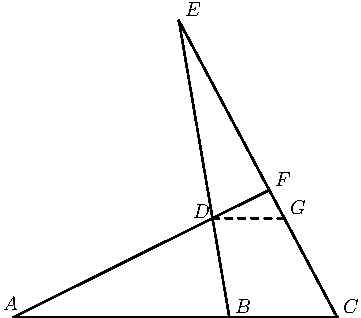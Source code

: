 import graph; size(6cm); real lsf=0.5; pen dps=linewidth(0.7)+fontsize(10); defaultpen(dps); pen ds=black; real xmin=-2.6165577145725303,xmax=8.879624588327825,ymin=-2.744744205268539,ymax=4.964354569055125; 
pair A=(0.,0.), B=(2.,0.), C=(3.,0.), D=(1.844210657752221,0.9163996677609755), F=(2.3711279885385697,1.1782281442641112), G=(2.5108773244188876,0.9163996677609755); 
draw(C--B,linewidth(0.8)); draw(B--A,linewidth(0.8)); draw(A--D,linewidth(0.8)); draw(B--D,linewidth(0.8)); draw(D--(1.5326319732566631,2.7491990032829263),linewidth(0.8)); draw((1.5326319732566631,2.7491990032829263)--C,linewidth(0.8)); draw(D--F,linewidth(0.8)); draw(D--G,linewidth(0.8)+linetype("4 4")); 
dot(A,linewidth(1.pt)+ds); label("$A$",(-0.12481867082965233,0.0438446162487725),NE*lsf); dot(B,linewidth(1.pt)+ds); label("$B$",(2.034088803893419,0.016858272814734),NE*lsf); dot(C,linewidth(1.pt)+ds); label("$C$",(3.03258351095284,0.016858272814734),NE*lsf); dot(D,linewidth(1.pt)+ds); label("$D$",(1.6382891001941893,0.8984121583266582),NE*lsf); dot((1.5326319732566631,2.7491990032829263),linewidth(1.pt)+ds); label("$E$",(1.5663255177034203,2.7694653030866605),NE*lsf); dot(F,linewidth(1.pt)+ds); label("$F$",(2.4029021641586104,1.1952619361010817),NE*lsf); dot(G,linewidth(1.pt)+ds); label("$G$",(2.5468293291401487,0.9343939495720429),NE*lsf); 
clip((xmin,ymin)--(xmin,ymax)--(xmax,ymax)--(xmax,ymin)--cycle); 